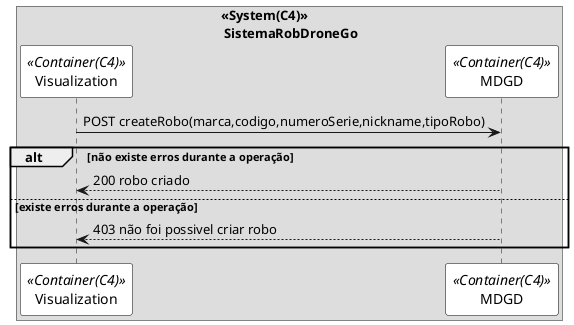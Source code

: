 @startuml vp2

skinparam sequence {
ParticipantBorderColor black
ParticipantBackgroundColor white
}

box "<<System(C4)>>\n SistemaRobDroneGo"
participant Visualization as ui <<Container(C4)>>
participant MDGD as mdl <<Container(C4)>>
ui -> mdl: POST createRobo(marca,codigo,numeroSerie,nickname,tipoRobo)
alt não existe erros durante a operação
mdl --> ui: 200 robo criado
else existe erros durante a operação
mdl --> ui: 403 não foi possivel criar robo
end 

end box

@enduml